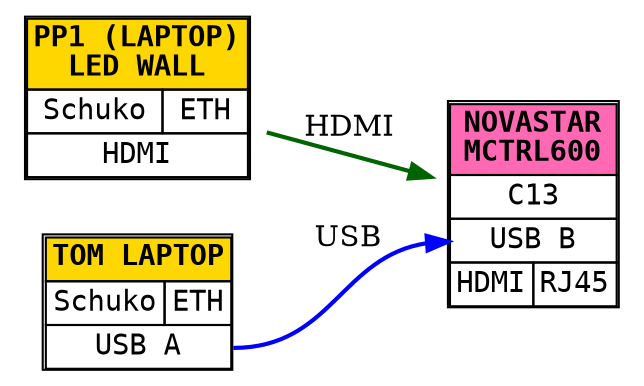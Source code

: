 digraph G {
    rankdir = LR;
    node [shape = plaintext; fontname = "monospace";];

    tom_laptop [label = <
        <table border="1" cellborder="1" cellspacing="0">
        <tr><td bgcolor="#FFD700" colspan="2"><b>TOM LAPTOP</b></td></tr>
        <tr><td>Schuko</td><td>ETH</td></tr>
        <tr><td port="usb_a" colspan="2">USB A</td></tr>
        </table>
        >;];
    
    pp1_laptop [label = <
        <table border="1" cellborder="1" cellspacing="0">
        <tr><td bgcolor="#FFD700" colspan="2"><b>PP1 (LAPTOP)<br/>LED WALL</b></td></tr>
        <tr><td>Schuko</td><td>ETH</td></tr>
        <tr><td port="hdmi" colspan="2">HDMI</td></tr>
        </table>
        >;];
    
    
    novastar [label = <
        <table border="1" cellborder="1" cellspacing="0">
        <tr><td bgcolor="#FF69B4" colspan="2"><b>NOVASTAR<br/>MCTRL600</b></td></tr>
        <tr><td port="c13" colspan="2">C13</td></tr>
        <tr><td port="usb_b" colspan="2">USB B</td></tr>
        <tr><td port="hdmi">HDMI</td><td port="rj45">RJ45</td></tr>
        </table>
        >;];
    
    // Connections
    tom_laptop:usb_a -> novastar:usb_b [label = "USB"; color = blue; penwidth = 2;];
    pp1_laptop -> novastar [label = "HDMI"; color = darkgreen; penwidth = 2;];
}